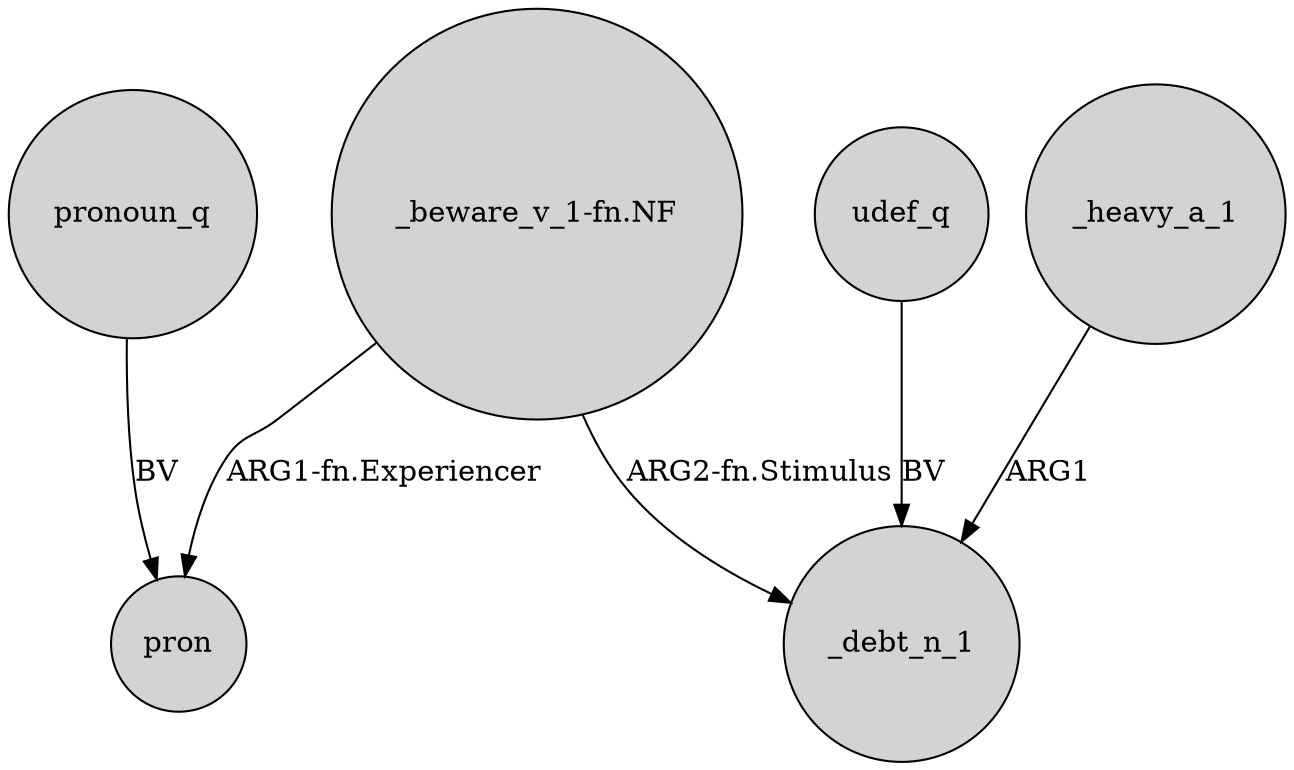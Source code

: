 digraph {
	node [shape=circle style=filled]
	"_beware_v_1-fn.NF" -> pron [label="ARG1-fn.Experiencer"]
	_heavy_a_1 -> _debt_n_1 [label=ARG1]
	udef_q -> _debt_n_1 [label=BV]
	"_beware_v_1-fn.NF" -> _debt_n_1 [label="ARG2-fn.Stimulus"]
	pronoun_q -> pron [label=BV]
}
